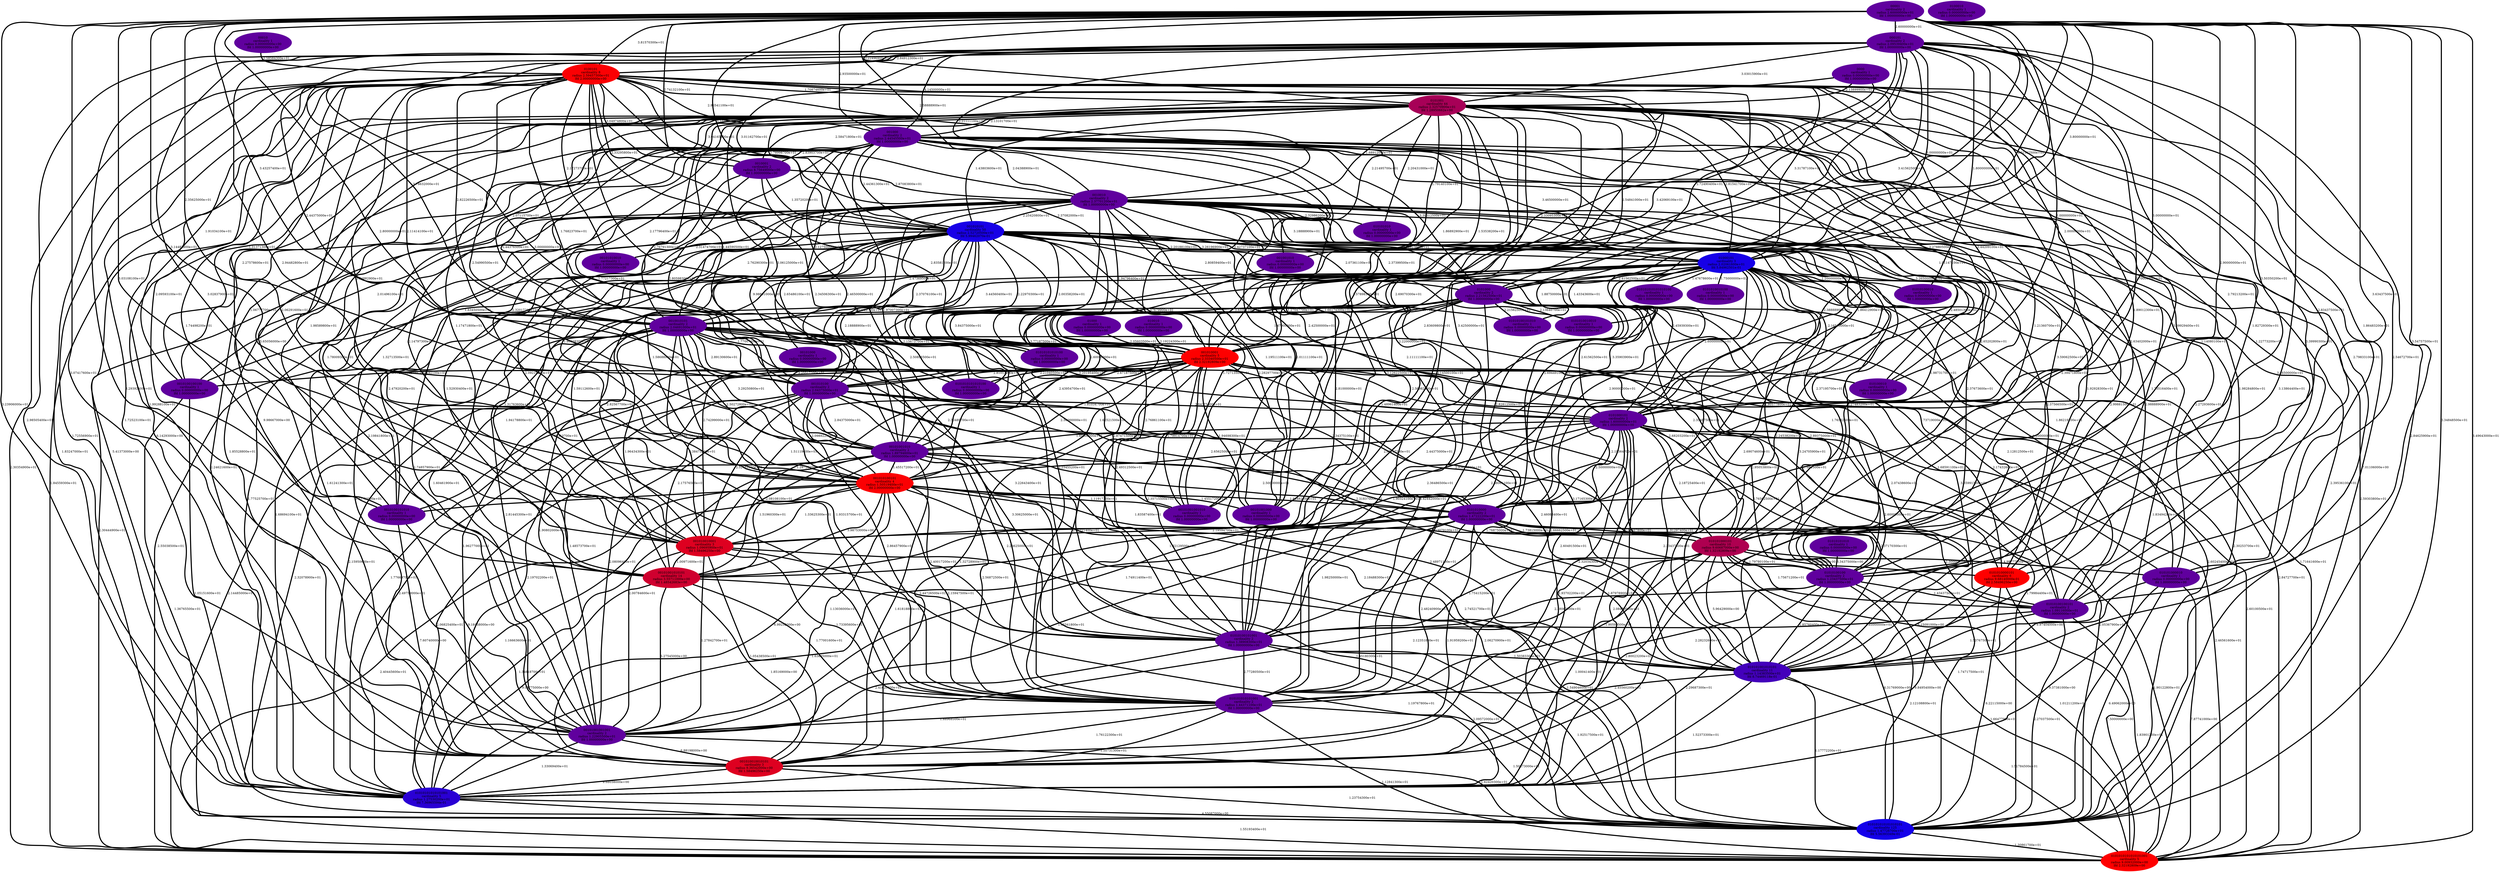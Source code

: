 graph parent_cardinality_optimal_16 {
    edge[style=solid, penwidth="5", labeldistance="10"]
    01010101010100 [label="01010101010100\ncardinality 1\nradius 0.00000000e+00\nlfd 1.00000000e+00", color="#60009E", style="filled"]
    001010001 [label="001010001\ncardinality 5\nradius 2.33340500e+01\nlfd 2.32192809e+00", color="#FE0000", style="filled"]
    00101001001010 [label="00101001001010\ncardinality 1\nradius 0.00000000e+00\nlfd 1.00000000e+00", color="#60009E", style="filled"]
    00101001000 [label="00101001000\ncardinality 1\nradius 0.00000000e+00\nlfd 1.00000000e+00", color="#60009E", style="filled"]
    01010101010101001 [label="01010101010101001\ncardinality 5\nradius 1.27530200e+01\nlfd 7.36965594e-01", color="#2A00D4", style="filled"]
    01010100100101 [label="01010100100101\ncardinality 2\nradius 1.09116000e+01\nlfd 1.00000000e+00", color="#60009E", style="filled"]
    001000 [label="001000\ncardinality 2\nradius 2.44545500e+01\nlfd 1.00000000e+00", color="#60009E", style="filled"]
    00101000 [label="00101000\ncardinality 1\nradius 0.00000000e+00\nlfd 1.00000000e+00", color="#60009E", style="filled"]
    010101010101010100 [label="010101010101010100\ncardinality 1\nradius 0.00000000e+00\nlfd 1.00000000e+00", color="#60009E", style="filled"]
    01010100010 [label="01010100010\ncardinality 1\nradius 0.00000000e+00\nlfd 1.00000000e+00", color="#60009E", style="filled"]
    0101010000101 [label="0101010000101\ncardinality 6\nradius 9.68140000e-01\nlfd 2.58496250e+00", color="#FE0000", style="filled"]
    01010100101001 [label="01010100101001\ncardinality 2\nradius 1.38908300e+01\nlfd 1.00000000e+00", color="#60009E", style="filled"]
    00010 [label="00010\ncardinality 1\nradius 0.00000000e+00\nlfd 1.00000000e+00", color="#60009E", style="filled"]
    0101010010010 [label="0101010010010\ncardinality 1\nradius 0.00000000e+00\nlfd 1.00000000e+00", color="#60009E", style="filled"]
    0101010000 [label="0101010000\ncardinality 2\nradius 1.47222200e+01\nlfd 1.00000000e+00", color="#60009E", style="filled"]
    0100101 [label="0100101\ncardinality 8\nradius 2.59457300e+01\nlfd 2.00000000e+00", color="#FB0003", style="filled"]
    001010101 [label="001010101\ncardinality 50\nradius 2.52720500e+01\nlfd 5.99462070e-01", color="#1800E6", style="filled"]
    001001010 [label="001001010\ncardinality 1\nradius 0.00000000e+00\nlfd 1.00000000e+00", color="#60009E", style="filled"]
    0101000101 [label="0101000101\ncardinality 2\nradius 1.60000000e+01\nlfd 1.00000000e+00", color="#60009E", style="filled"]
    0101010101010100 [label="0101010101010100\ncardinality 1\nradius 0.00000000e+00\nlfd 1.00000000e+00", color="#60009E", style="filled"]
    0010001 [label="0010001\ncardinality 2\nradius 8.75649000e+00\nlfd 1.00000000e+00", color="#60009E", style="filled"]
    01000 [label="01000\ncardinality 1\nradius 0.00000000e+00\nlfd 1.00000000e+00", color="#60009E", style="filled"]
    010101010 [label="010101010\ncardinality 1\nradius 0.00000000e+00\nlfd 1.00000000e+00", color="#60009E", style="filled"]
    001010010010101 [label="001010010010101\ncardinality 3\nradius 9.36542000e+00\nlfd 1.58496250e+00", color="#DE0020", style="filled"]
    001010100101 [label="001010100101\ncardinality 4\nradius 1.50519400e+01\nlfd 2.00000000e+00", color="#FB0003", style="filled"]
    010101010101001 [label="010101010101001\ncardinality 2\nradius 1.44371100e+01\nlfd 1.00000000e+00", color="#60009E", style="filled"]
    0101001 [label="0101001\ncardinality 44\nradius 2.32570900e+01\nlfd 1.28950662e+00", color="#A70057", style="filled"]
    0010010101 [label="0010010101\ncardinality 2\nradius 2.04691000e+01\nlfd 1.00000000e+00", color="#60009E", style="filled"]
    01010100100 [label="01010100100\ncardinality 2\nradius 1.23437500e+01\nlfd 1.00000000e+00", color="#60009E", style="filled"]
    00101001001001 [label="00101001001001\ncardinality 2\nradius 1.22905500e+01\nlfd 1.00000000e+00", color="#60009E", style="filled"]
    000101 [label="000101\ncardinality 2\nradius 2.09539400e+01\nlfd 1.00000000e+00", color="#60009E", style="filled"]
    010101000010 [label="010101000010\ncardinality 1\nradius 0.00000000e+00\nlfd 1.00000000e+00", color="#60009E", style="filled"]
    010101000101 [label="010101000101\ncardinality 10\nradius 9.60687000e+00\nlfd 1.32192809e+00", color="#AE0050", style="filled"]
    0010100101010 [label="0010100101010\ncardinality 1\nradius 0.00000000e+00\nlfd 1.00000000e+00", color="#60009E", style="filled"]
    00001 [label="00001\ncardinality 2\nradius 2.60000000e+01\nlfd 1.00000000e+00", color="#60009E", style="filled"]
    0000 [label="0000\ncardinality 1\nradius 0.00000000e+00\nlfd 1.00000000e+00", color="#60009E", style="filled"]
    00101001010 [label="00101001010\ncardinality 2\nradius 1.89794600e+01\nlfd 1.00000000e+00", color="#60009E", style="filled"]
    0101010010100 [label="0101010010100\ncardinality 1\nradius 0.00000000e+00\nlfd 1.00000000e+00", color="#60009E", style="filled"]
    0100010 [label="0100010\ncardinality 1\nradius 0.00000000e+00\nlfd 1.00000000e+00", color="#60009E", style="filled"]
    0010100100100 [label="0010100100100\ncardinality 1\nradius 0.00000000e+00\nlfd 1.00000000e+00", color="#60009E", style="filled"]
    010010 [label="010010\ncardinality 1\nradius 0.00000000e+00\nlfd 1.00000000e+00", color="#60009E", style="filled"]
    010101001010101 [label="010101001010101\ncardinality 11\nradius 1.14383500e+01\nlfd 8.74469118e-01", color="#4300BB", style="filled"]
    01010100101010 [label="01010100101010\ncardinality 1\nradius 0.00000000e+00\nlfd 1.00000000e+00", color="#60009E", style="filled"]
    001010100 [label="001010100\ncardinality 2\nradius 2.04375000e+01\nlfd 1.00000000e+00", color="#60009E", style="filled"]
    010100010 [label="010100010\ncardinality 1\nradius 0.00000000e+00\nlfd 1.00000000e+00", color="#60009E", style="filled"]
    0101010101010101001 [label="0101010101010101001\ncardinality 5\nradius 9.00932000e+00\nlfd 2.32192809e+00", color="#FE0000", style="filled"]
    0101000 [label="0101000\ncardinality 2\nradius 2.21562500e+01\nlfd 1.00000000e+00", color="#60009E", style="filled"]
    010101010101010101 [label="010101010101010101\ncardinality 125\nradius 1.47726700e+01\nlfd 5.56393349e-01", color="#1400EA", style="filled"]
    0010010 [label="0010010\ncardinality 2\nradius 2.37701200e+01\nlfd 1.00000000e+00", color="#60009E", style="filled"]
    01010101010 [label="01010101010\ncardinality 1\nradius 0.00000000e+00\nlfd 1.00000000e+00", color="#60009E", style="filled"]
    00101010010 [label="00101010010\ncardinality 1\nradius 0.00000000e+00\nlfd 1.00000000e+00", color="#60009E", style="filled"]
    00101001010101 [label="00101001010101\ncardinality 14\nradius 3.55711000e+00\nlfd 1.48542683e+00", color="#CF002F", style="filled"]
    001010010001 [label="001010010001\ncardinality 3\nradius 1.09695900e+01\nlfd 1.58496250e+00", color="#DE0020", style="filled"]
    01000101 [label="01000101\ncardinality 3\nradius 2.02061600e+01\nlfd 5.84962501e-01", color="#1700E7", style="filled"]
    0101001 -- 010101001010101 [label="1.73516400e+01"]
    001010100 -- 00101001001001 [label="2.08096400e+01"]
    001000 -- 01010100100 [label="3.59062500e+01"]
    010101001010101 -- 010101010101001 [label="2.45560200e+01"]
    0100101 -- 001010101 [label="2.33295800e+01"]
    001010100101 -- 010101010101010101 [label="1.45180300e+01"]
    0101001 -- 0101010000101 [label="1.14080100e+01"]
    00001 -- 01000101 [label="3.80000000e+01"]
    010101010101001 -- 00101001001001 [label="1.88968500e+01"]
    01000101 -- 001010010001 [label="2.82567700e+01"]
    001000 -- 0010100101010 [label="1.98589800e+01"]
    0101001 -- 001010100101 [label="9.98801000e+00"]
    0101001 -- 010101000101 [label="1.21360700e+01"]
    0000 -- 001010101 [label="1.78998700e+01"]
    0101000 -- 001010100101 [label="2.43954700e+01"]
    0100101 -- 0010010101 [label="2.82226500e+01"]
    001010001 -- 0101010000101 [label="2.17881500e+01"]
    0010100101010 -- 00101001001001 [label="9.18458000e+00"]
    0101001 -- 001001010 [label="1.79140100e+01"]
    00001 -- 010101000101 [label="3.50350200e+01"]
    0101000 -- 010101010101010101 [label="2.60245400e+01"]
    00001 -- 01010100101001 [label="3.42500000e+01"]
    001000 -- 010101000101 [label="2.65202800e+01"]
    010101000101 -- 010101010101001 [label="1.90598500e+01"]
    0010010101 -- 001010001 [label="2.66923300e+01"]
    001010101 -- 0101010000101 [label="2.37566500e+01"]
    01000101 -- 001010100101 [label="3.25517200e+01"]
    001000 -- 001010010001 [label="2.14797300e+01"]
    0010010101 -- 01010101010101001 [label="2.15950600e+01"]
    01000101 -- 001010100 [label="3.84375000e+01"]
    0101001 -- 01010101010100 [label="1.86892900e+01"]
    0010010 -- 0101010101010101001 [label="2.30444900e+01"]
    0100101 -- 0101010101010101001 [label="2.30354900e+01"]
    0101010000 -- 001010010010101 [label="1.91959200e+01"]
    0101001 -- 010101010101010101 [label="7.01106000e+00"]
    0101001 -- 00101001010101 [label="5.65056000e+00"]
    00101001010101 -- 01010101010101001 [label="9.08775000e+00"]
    000101 -- 01010100100 [label="2.83437500e+01"]
    001010101 -- 00101001001001 [label="1.60461900e+01"]
    001010001 -- 0010100100100 [label="1.84192100e+01"]
    0101001 -- 0101010000 [label="1.86412900e+01"]
    01010100100 -- 010101010101001 [label="2.28232600e+01"]
    010101000101 -- 010101010101010101 [label="6.31769000e+00"]
    000101 -- 0101010000 [label="2.70000000e+01"]
    01010101010101001 -- 010101010101010101 [label="4.55087000e+00"]
    001000 -- 0010010 [label="2.04388900e+01"]
    001010010010101 -- 010101010101010101 [label="1.23754300e+01"]
    00001 -- 0101001 [label="3.22496900e+01"]
    0010001 -- 001010100 [label="2.80598300e+01"]
    010101000101 -- 0101010101010101001 [label="1.01211200e+01"]
    001010101 -- 0101010000 [label="2.69449100e+01"]
    00001 -- 0010010 [label="2.58888900e+01"]
    001010100101 -- 0101010101010101001 [label="2.40445600e+01"]
    001010010001 -- 010101010101010101 [label="1.54904600e+01"]
    0010010 -- 01000101 [label="3.18888900e+01"]
    0101001 -- 00101001000 [label="1.66174300e+01"]
    001010100101 -- 01010101010101001 [label="1.16663600e+01"]
    0010010 -- 010101000101 [label="1.98731700e+01"]
    001010101 -- 001010010010101 [label="1.41752900e+01"]
    001010101 -- 00101010010 [label="2.31474700e+01"]
    0101000101 -- 010101010101010101 [label="2.05367900e+01"]
    0101010000 -- 00101001001001 [label="1.95341800e+01"]
    001010101 -- 00101001010 [label="2.15673700e+01"]
    001000 -- 0010001 [label="2.83903700e+01"]
    001010001 -- 010100010 [label="2.32543100e+01"]
    001010101 -- 0010100100100 [label="1.63450500e+01"]
    01000101 -- 010101001010101 [label="1.68591100e+01"]
    001000 -- 00101001001010 [label="1.67900000e+01"]
    010101000010 -- 010101001010101 [label="9.97404000e+00"]
    0010010101 -- 00101000 [label="1.77007400e+01"]
    00001 -- 001010010001 [label="3.03108100e+01"]
    0101000101 -- 00101001010 [label="1.60000000e+01"]
    01000101 -- 0101010101010101001 [label="1.71641600e+01"]
    0010010101 -- 01010100101001 [label="3.22643400e+01"]
    00001 -- 0010010101 [label="3.43257400e+01"]
    001010100101 -- 010101010101001 [label="2.15947500e+01"]
    01000101 -- 01010101010101001 [label="2.65407800e+01"]
    01010101010 -- 01010100100 [label="8.34375000e+00"]
    010101010101001 -- 001010010010101 [label="1.76122300e+01"]
    0010010 -- 0101000 [label="2.93923600e+01"]
    001000 -- 00101001000 [label="2.42500000e+01"]
    001010100 -- 01010101010101001 [label="2.49759000e+01"]
    0101000 -- 01010101010101001 [label="2.60491500e+01"]
    001000 -- 00101001001001 [label="2.19841800e+01"]
    010101000101 -- 01010100101001 [label="1.75415200e+01"]
    0101000 -- 001010100 [label="3.77187500e+01"]
    0010100100100 -- 010101010101010101 [label="1.36765500e+01"]
    0101001 -- 0101010101010100 [label="1.44590500e+01"]
    00001 -- 01010100100 [label="3.63437500e+01"]
    001000 -- 0101010101010101001 [label="2.59303800e+01"]
    0100101 -- 0010100101010 [label="2.09593100e+01"]
    0101000101 -- 00101001010101 [label="1.90324100e+01"]
    01010100100 -- 010101001010101 [label="1.85760400e+01"]
    0101001 -- 010101010 [label="2.20431000e+01"]
    0100101 -- 001001010 [label="2.21495700e+01"]
    0101010000 -- 010101010101001 [label="2.48240900e+01"]
    0010100100100 -- 01010101010101001 [label="1.05151600e+01"]
    000101 -- 0010010101 [label="3.78632000e+01"]
    0101001 -- 00101001001001 [label="9.98667000e+00"]
    01000 -- 001010001 [label="2.05603500e+01"]
    01000101 -- 0101010010100 [label="1.75000000e+01"]
    00001 -- 001000 [label="2.93500000e+01"]
    0010010101 -- 010101000101 [label="2.68203200e+01"]
    00001 -- 001010001 [label="2.86099100e+01"]
    01010100100 -- 01010100101001 [label="2.38062500e+01"]
    0100101 -- 00101001001010 [label="2.34506300e+01"]
    001010001 -- 001010100101 [label="1.62521500e+01"]
    001010001 -- 01010100100 [label="2.95053800e+01"]
    000101 -- 01000101 [label="3.00000000e+01"]
    001010001 -- 0010100101010 [label="1.59310700e+01"]
    001000 -- 01000101 [label="3.46500000e+01"]
    0101000101 -- 01010100101001 [label="1.76875000e+01"]
    00010 -- 0100101 [label="2.58584300e+01"]
    0100101 -- 00101001010101 [label="1.74498200e+01"]
    0101001 -- 0101000 [label="2.54841000e+01"]
    001010100 -- 010101001010101 [label="3.13079100e+01"]
    001010001 -- 010101001010101 [label="2.46083400e+01"]
    0010010 -- 0101010101010100 [label="2.37076100e+01"]
    001000 -- 00101001010 [label="2.46500000e+01"]
    0010001 -- 0010010101 [label="2.76791300e+01"]
    0101001 -- 00101001001010 [label="1.27047700e+01"]
    0101000 -- 00101001010 [label="2.67187500e+01"]
    000101 -- 01010100101001 [label="2.22000000e+01"]
    001010100 -- 010101010101001 [label="2.86457900e+01"]
    0010010101 -- 010101001010101 [label="3.17165300e+01"]
    0101001 -- 01010100100101 [label="2.79833100e+01"]
    0101001 -- 01010100100 [label="2.63402000e+01"]
    0100101 -- 01010101010101001 [label="1.72556900e+01"]
    01000101 -- 0101010000 [label="2.90000000e+01"]
    0101001 -- 0010100101010 [label="1.06777700e+01"]
    001010101 -- 0101000 [label="2.80859400e+01"]
    001010101 -- 010101010101010101 [label="1.91297400e+01"]
    01000101 -- 01010100010 [label="1.20000000e+01"]
    00001 -- 0101010000 [label="2.90000000e+01"]
    00001 -- 0101000101 [label="3.00000000e+01"]
    001000 -- 01010101010101001 [label="2.24621600e+01"]
    0010010 -- 0010100101010 [label="1.32713500e+01"]
    0101001 -- 001010010010101 [label="6.14293000e+00"]
    001000 -- 01010100100101 [label="3.46500000e+01"]
    001010010010101 -- 01010101010101001 [label="9.68038000e+00"]
    01000101 -- 01010100100101 [label="1.20000000e+01"]
    0010010 -- 010101010101010101 [label="1.83494200e+01"]
    001010001 -- 001010010001 [label="1.51119600e+01"]
    0101001 -- 001010001 [label="1.53538200e+01"]
    010101001010101 -- 01010101010101001 [label="1.52373300e+01"]
    0010010 -- 010101010 [label="2.32986200e+01"]
    001010101 -- 001001010 [label="2.20188100e+01"]
    00101001010 -- 001010010001 [label="2.08108100e+01"]
    0101000 -- 010101001010101 [label="2.07438600e+01"]
    00001 -- 001010100 [label="2.35625000e+01"]
    00101001010 -- 0101010000 [label="2.50000000e+01"]
    0101010000 -- 010101000101 [label="1.73815000e+01"]
    001000 -- 001010100101 [label="2.32017200e+01"]
    0100101 -- 00101001010 [label="2.54990500e+01"]
    01010101010101001 -- 0101010101010101001 [label="1.55193400e+01"]
    0101000 -- 010101010101001 [label="3.42442000e+01"]
    00101001010 -- 010101001010101 [label="2.48971100e+01"]
    00101001010 -- 010101010101001 [label="2.56872500e+01"]
    0010010 -- 001010001 [label="1.94796400e+01"]
    00001 -- 0101010101010101001 [label="3.49643000e+01"]
    0100101 -- 001010010010101 [label="1.72523100e+01"]
    0010010101 -- 00101001010101 [label="1.96434300e+01"]
    00101001010 -- 01010100101001 [label="2.26625000e+01"]
    00001 -- 010101001010101 [label="3.54757500e+01"]
    010101000101 -- 0101010000101 [label="2.80600000e+00"]
    0101001 -- 0101000101 [label="1.91147100e+01"]
    0010010 -- 0101000101 [label="2.38888900e+01"]
    001000 -- 001010100 [label="3.06125000e+01"]
    0010010 -- 0101010000 [label="2.11111100e+01"]
    0101000 -- 00101001001001 [label="2.81445300e+01"]
    0101000 -- 001010010010101 [label="2.66662500e+01"]
    001010100101 -- 010101001010101 [label="2.18488300e+01"]
    000101 -- 001010100 [label="2.44375000e+01"]
    0101001 -- 010100010 [label="2.27880500e+01"]
    000101 -- 010101010101001 [label="3.14500100e+01"]
    0101000101 -- 0101010101010101001 [label="2.46561600e+01"]
    010101000010 -- 0101010101010101001 [label="7.87741000e+00"]
    0100101 -- 001010010001 [label="2.06291600e+01"]
    001010101 -- 0010100101010 [label="1.51287900e+01"]
    01000101 -- 00101001010 [label="2.60000000e+01"]
    0101001 -- 0010100100100 [label="1.01371300e+01"]
    0010010101 -- 001010010001 [label="2.06586700e+01"]
    0100101 -- 0101010000 [label="2.69070300e+01"]
    01000101 -- 0101000101 [label="2.60000000e+01"]
    001010001 -- 00101001000 [label="1.94698300e+01"]
    001010101 -- 01010101010101001 [label="1.68694100e+01"]
    0101001 -- 0010010101 [label="2.07115700e+01"]
    010101010101001 -- 01010101010101001 [label="1.50731300e+01"]
    001000 -- 0010010101 [label="2.17796400e+01"]
    000101 -- 010100010 [label="2.00000000e+01"]
    001010010001 -- 00101001001001 [label="1.27842700e+01"]
    0100101 -- 001010100 [label="2.11414100e+01"]
    0101010000 -- 0101010101010101001 [label="1.90122800e+01"]
    00001 -- 010101010101001 [label="3.35903900e+01"]
    001010100 -- 010101000101 [label="2.93874000e+01"]
    000101 -- 0101000101 [label="2.00000000e+01"]
    0010010 -- 001010010010101 [label="1.61241300e+01"]
    010101000101 -- 01010100100101 [label="1.75671200e+01"]
    001000 -- 001010010010101 [label="1.85528800e+01"]
    0101010000 -- 00101001010101 [label="1.82129500e+01"]
    010101000010 -- 01010101010101001 [label="9.37381000e+00"]
    0010001 -- 001010001 [label="2.83581200e+01"]
    001010100 -- 0101010000 [label="2.65625000e+01"]
    001010100101 -- 00101001001001 [label="1.13036000e+01"]
    0100101 -- 0010001 [label="3.04974800e+01"]
    0010010 -- 00101001001010 [label="1.19511100e+01"]
    001010010001 -- 001010010010101 [label="1.05438500e+01"]
    0101001 -- 001010101 [label="1.43803600e+01"]
    0010010101 -- 01010100100 [label="3.24705900e+01"]
    01010100101001 -- 010101010101010101 [label="1.92517500e+01"]
    0100101 -- 010101010101001 [label="2.47920200e+01"]
    0010010101 -- 001010100101 [label="2.50272800e+01"]
    01000101 -- 010101000010 [label="1.86219100e+01"]
    001010010001 -- 01010101010101001 [label="1.34618700e+01"]
    000101 -- 0101001 [label="3.03015900e+01"]
    01010100100 -- 0101010101010101001 [label="1.66477900e+01"]
    00101001010101 -- 010101010101010101 [label="1.19767800e+01"]
    0101000101 -- 00101001001001 [label="1.74911400e+01"]
    001010010001 -- 010101010101001 [label="1.73395600e+01"]
    0010010101 -- 00101001010 [label="3.29250800e+01"]
    0101000 -- 001010010001 [label="2.74299000e+01"]
    001010001 -- 0101010101010101001 [label="2.60100500e+01"]
    0100101 -- 01010100100101 [label="3.39990300e+01"]
    001000 -- 001010101 [label="2.44361300e+01"]
    0101000 -- 01010100100 [label="2.89375000e+01"]
    001010001 -- 01010101010101001 [label="1.77669700e+01"]
    001010001 -- 0101000101 [label="2.56982900e+01"]
    0101010000 -- 01010100100101 [label="2.30000000e+01"]
    0101000 -- 001010001 [label="2.83609800e+01"]
    001010101 -- 010100010 [label="2.48501300e+01"]
    0101010000 -- 01010100100 [label="2.33437500e+01"]
    00101001010 -- 010101010101010101 [label="2.06270900e+01"]
    0101010000 -- 010101001010101 [label="1.87978900e+01"]
    0010010101 -- 0101010101010101001 [label="2.14485000e+01"]
    001010101 -- 0101000101 [label="2.45939300e+01"]
    0101001 -- 0010010 [label="1.68912000e+01"]
    0100101 -- 0101010000101 [label="1.82729300e+01"]
    01000101 -- 01010100101001 [label="2.44375000e+01"]
    0010010 -- 010101010101001 [label="2.38473200e+01"]
    010101000101 -- 01010100100 [label="1.79780100e+01"]
    010101000101 -- 010101000010 [label="4.98777000e+00"]
    00101001010 -- 01010101010101001 [label="2.06825400e+01"]
    001010101 -- 001010001 [label="2.00358200e+01"]
    00101001001001 -- 001010010010101 [label="6.88198000e+00"]
    001010100101 -- 001010010001 [label="1.33625300e+01"]
    0101010000101 -- 0101010101010101001 [label="7.50000000e+00"]
    001000 -- 010101010101001 [label="2.30489700e+01"]
    0101010000101 -- 010101001010101 [label="8.15091000e+00"]
    00101001010 -- 001010100101 [label="1.45517200e+01"]
    001010100101 -- 00101001000 [label="1.45517200e+01"]
    000101 -- 001010100101 [label="2.94482800e+01"]
    00101001010101 -- 010101010101001 [label="1.77001600e+01"]
    010101000101 -- 01010101010101001 [label="1.00041400e+01"]
    000101 -- 01010100010 [label="1.80000000e+01"]
    0010010 -- 01010100100 [label="2.37673600e+01"]
    0101000101 -- 01010100100101 [label="2.60000000e+01"]
    0101000101 -- 010101001010101 [label="2.37170300e+01"]
    001010101 -- 001010100101 [label="1.58688900e+01"]
    0000 -- 0101001 [label="2.13899900e+01"]
    001010101 -- 010101000010 [label="2.27293600e+01"]
    001001010 -- 001010001 [label="1.57679900e+01"]
    0101000101 -- 01010100100 [label="2.76562500e+01"]
    0010010101 -- 0101000101 [label="3.20195400e+01"]
    0010010101 -- 00101001001001 [label="1.90802000e+01"]
    0101000 -- 01010100101001 [label="2.49312500e+01"]
    0101000 -- 0101010101010101001 [label="2.84727700e+01"]
    001010101 -- 00101001010101 [label="1.31763600e+01"]
    0101001 -- 0101010101010101001 [label="1.84559300e+01"]
    001010001 -- 0101010000 [label="2.34375100e+01"]
    0010100101010 -- 001010010010101 [label="7.60740000e+00"]
    0101010000 -- 010101010101010101 [label="1.74717500e+01"]
    010101010101001 -- 0101010101010101001 [label="1.12841300e+01"]
    000101 -- 001000 [label="4.14500000e+01"]
    0101000101 -- 001010010001 [label="2.36486500e+01"]
    0100101 -- 01000101 [label="3.31787100e+01"]
    0101000 -- 0010010101 [label="3.63301100e+01"]
    001010100101 -- 001010010010101 [label="6.99252000e+00"]
    0101000101 -- 010101000101 [label="2.18725400e+01"]
    010101000101 -- 010101001010101 [label="5.96429000e+00"]
    001000 -- 010101001010101 [label="2.99881500e+01"]
    010101000101 -- 00101001001001 [label="2.12351800e+01"]
    001010100 -- 010101010101010101 [label="2.74521700e+01"]
    001000 -- 01010100101001 [label="2.81000000e+01"]
    001010001 -- 01010100100101 [label="3.35991300e+01"]
    001010100 -- 01010100101001 [label="3.30625000e+01"]
    001010100101 -- 0010100101010 [label="1.16991400e+01"]
    001010001 -- 0101010101010100 [label="2.21040500e+01"]
    0100101 -- 0101001 [label="1.70874600e+01"]
    0101000101 -- 01010101010101001 [label="2.08470000e+01"]
    00001 -- 001010101 [label="3.10193100e+01"]
    0100101 -- 0010100100100 [label="1.91034100e+01"]
    001010001 -- 00101001001010 [label="1.79914700e+01"]
    00001 -- 01010101010101001 [label="3.23906000e+01"]
    0100101 -- 001000 [label="2.96541100e+01"]
    01000101 -- 001010001 [label="3.66767300e+01"]
    0010010101 -- 0101010000 [label="2.50000000e+01"]
    001010100 -- 0101000101 [label="2.64375000e+01"]
    0100101 -- 01010100101001 [label="2.50896500e+01"]
    000101 -- 001010101 [label="3.01162700e+01"]
    000101 -- 00101001001001 [label="3.29392400e+01"]
    001010101 -- 0101010101010100 [label="1.97007300e+01"]
    001010001 -- 00101001010101 [label="1.29726400e+01"]
    00101001001001 -- 01010101010101001 [label="1.33069400e+01"]
    001010100 -- 001010010010101 [label="2.19702200e+01"]
    0010010 -- 001010101 [label="2.25420800e+01"]
    0101001 -- 00101001010 [label="1.77217300e+01"]
    010010 -- 001010001 [label="2.19224300e+01"]
    01010100100101 -- 010101001010101 [label="1.53767500e+01"]
    00001 -- 0100101 [label="3.81570300e+01"]
    0100101 -- 0010010 [label="3.04165800e+01"]
    000101 -- 010101000101 [label="2.79213200e+01"]
    0010010 -- 010101001010101 [label="2.24538200e+01"]
    001010001 -- 001010010010101 [label="1.32728900e+01"]
    01000101 -- 010101000101 [label="1.80577800e+01"]
    0100101 -- 010101010101010101 [label="1.83247000e+01"]
    0010010 -- 010101000010 [label="1.98284800e+01"]
    0010010 -- 001010100101 [label="1.86628300e+01"]
    00001 -- 00101001001001 [label="3.07417600e+01"]
    00001 -- 001010100101 [label="3.14482800e+01"]
    0010010 -- 001010100 [label="2.65486100e+01"]
    0101010000101 -- 010101010101010101 [label="6.22115000e+00"]
    000101 -- 0100101 [label="2.84912300e+01"]
    010101000101 -- 001010010010101 [label="1.80023200e+01"]
    0010010101 -- 0010100101010 [label="1.94178800e+01"]
    01000101 -- 0101000 [label="2.41562500e+01"]
    0101001 -- 001010010001 [label="1.17471800e+01"]
    00001 -- 000101 [label="2.60000000e+01"]
    0010010 -- 00101001010 [label="2.18888900e+01"]
    01010100100101 -- 01010100101001 [label="1.85000000e+01"]
    01000101 -- 0101010010010 [label="1.43343600e+01"]
    0100101 -- 010101001010101 [label="2.39471800e+01"]
    0101000101 -- 010101010101001 [label="2.32034300e+01"]
    00101001001001 -- 010101010101010101 [label="1.62420300e+01"]
    0010010 -- 01010101010101001 [label="1.77525700e+01"]
    0101001 -- 001000 [label="2.13101700e+01"]
    0101000 -- 0101010000 [label="2.82812500e+01"]
    0101000101 -- 001010010010101 [label="1.93702200e+01"]
    000101 -- 00101001010 [label="3.00000000e+01"]
    000101 -- 010101010101010101 [label="2.84625900e+01"]
    001000 -- 0101000 [label="3.39312500e+01"]
    001010001 -- 01010100101001 [label="2.35715500e+01"]
    01000101 -- 01010100100 [label="1.76562500e+01"]
    01000101 -- 0010010101 [label="3.44560400e+01"]
    01010100100 -- 01010100100101 [label="1.43437500e+01"]
    001010101 -- 01010100100 [label="3.27483200e+01"]
    0100101 -- 001010100101 [label="1.84882900e+01"]
    01000101 -- 0101010000101 [label="1.73719000e+01"]
    001010001 -- 010101000010 [label="2.17432600e+01"]
    001010001 -- 001010100 [label="2.81012900e+01"]
    001000 -- 010101010101010101 [label="2.39536100e+01"]
    000101 -- 0010010 [label="3.21111100e+01"]
    00001 -- 0101000 [label="4.01562500e+01"]
    000101 -- 001010010001 [label="3.02837900e+01"]
    000101 -- 010101001010101 [label="2.54672700e+01"]
    0010010101 -- 010101010101010101 [label="2.32078900e+01"]
    01010100101001 -- 00101001001001 [label="2.41620400e+01"]
    01010100100101 -- 0101010101010101001 [label="1.83901200e+01"]
    0010001 -- 0010010 [label="2.87083800e+01"]
    001010100 -- 001010010001 [label="2.52483100e+01"]
    001010101 -- 001010010001 [label="1.59112600e+01"]
    00001 -- 001010010010101 [label="3.13864400e+01"]
    0010010101 -- 010101010101001 [label="1.93315700e+01"]
    010101010101001 -- 010101010101010101 [label="1.50373000e+01"]
    001000 -- 0101010000 [label="2.16500000e+01"]
    0010010 -- 01010100101010 [label="2.07361100e+01"]
    001010101 -- 00101001000 [label="2.28297700e+01"]
    00001 -- 0010001 [label="2.74132100e+01"]
    0100101 -- 00101001000 [label="2.57898300e+01"]
    0100101 -- 010101000101 [label="1.89012300e+01"]
    001010101 -- 010101000101 [label="2.37195700e+01"]
    001010101 -- 01010100101001 [label="2.87471500e+01"]
    0101000 -- 010101000101 [label="2.35487500e+01"]
    0010010 -- 01010100100101 [label="2.98888900e+01"]
    0101000101 -- 0101010000 [label="2.50000000e+01"]
    001010101 -- 00101001001010 [label="1.72713500e+01"]
    001010100 -- 00101001010 [label="2.84375000e+01"]
    0101000 -- 01010100101010 [label="2.21562500e+01"]
    001000 -- 00101001010101 [label="1.78009300e+01"]
    0100101 -- 0101000 [label="2.72490400e+01"]
    001010010001 -- 00101001010101 [label="1.00971600e+01"]
    001010100 -- 00101001010101 [label="2.17576500e+01"]
    0010010 -- 001010010001 [label="2.09219200e+01"]
    01000101 -- 010101010101010100 [label="1.47678600e+01"]
    0101001 -- 01010101010101001 [label="5.41373000e+00"]
    00101001010 -- 001010010010101 [label="1.61818800e+01"]
    001010010001 -- 01010100101001 [label="2.44726500e+01"]
    0100101 -- 0101010101010100 [label="1.76823700e+01"]
    01010100101001 -- 010101010101001 [label="2.77280500e+01"]
    010101001010101 -- 010101010101010101 [label="1.17772200e+01"]
    000101 -- 001010001 [label="3.42069100e+01"]
    0100101 -- 010101000010 [label="1.86483200e+01"]
    00101001010 -- 010101000101 [label="2.31837000e+01"]
    0100101 -- 00101010010 [label="2.17273700e+01"]
    001010101 -- 01000101 [label="3.26196900e+01"]
    0010010 -- 0101010000101 [label="1.92928300e+01"]
    0101001 -- 001010100 [label="2.44376500e+01"]
    0101001 -- 010101010101001 [label="1.48961400e+01"]
    0101010000 -- 001010010001 [label="2.19594700e+01"]
    01010100100 -- 010101010101010101 [label="2.12108800e+01"]
    0101010000 -- 01010100101001 [label="1.98250000e+01"]
    0000 -- 001010001 [label="2.33095300e+01"]
    00101001010 -- 00101001010101 [label="1.51960300e+01"]
    00101001010101 -- 001010010010101 [label="1.85169000e+00"]
    001010101 -- 010101001010101 [label="2.69074600e+01"]
    0101000 -- 0101010010010 [label="2.13640700e+01"]
    001010001 -- 010101010101010101 [label="1.79984400e+01"]
    001010101 -- 01010101010100 [label="2.22970300e+01"]
    001000 -- 0101000101 [label="3.26500000e+01"]
    00101001010101 -- 00101001001001 [label="6.27545000e+00"]
    010101001010101 -- 0101010101010101001 [label="1.51784500e+01"]
    0100101 -- 01010100100 [label="3.09929400e+01"]
    0010010101 -- 01010101010100 [label="1.27655600e+01"]
    0010010 -- 00101001001001 [label="1.74857900e+01"]
    01010100100101 -- 010101010101010101 [label="2.27037500e+01"]
    001010100101 -- 0101010000 [label="1.64482800e+01"]
    001010001 -- 00101001010 [label="1.81034700e+01"]
    000101 -- 0101000 [label="3.41562500e+01"]
    0010010101 -- 001010010010101 [label="1.96277000e+01"]
    0101001 -- 01000101 [label="2.81541700e+01"]
    01000101 -- 010101010101010101 [label="2.30253700e+01"]
    001010001 -- 010101000101 [label="2.19364700e+01"]
    00101001010 -- 00101001001001 [label="2.00784600e+01"]
    00001 -- 010101010101010101 [label="3.34848500e+01"]
    01000101 -- 01010100101010 [label="1.88750000e+01"]
    0101001 -- 01010100101001 [label="2.12622500e+01"]
    0100101 -- 00101001001001 [label="1.99288100e+01"]
    010101010101010101 -- 0101010101010101001 [label="1.30861700e+01"]
    0010010 -- 00101001000 [label="2.01111100e+01"]
    0101001 -- 0010001 [label="2.58471800e+01"]
    0100101 -- 0101000101 [label="2.44209100e+01"]
    0010010101 -- 001010100 [label="2.89130600e+01"]
    001010100101 -- 010101000101 [label="1.83587400e+01"]
    001010101 -- 0101010101010101001 [label="2.55038500e+01"]
    001010100 -- 001010100101 [label="2.09892200e+01"]
    01010100101001 -- 010101001010101 [label="1.50383300e+01"]
    0100101 -- 001010001 [label="2.37082000e+01"]
    01000101 -- 010101010101001 [label="2.58061100e+01"]
    001010101 -- 001010100 [label="2.62922700e+01"]
    001010101 -- 0010010101 [label="2.47369500e+01"]
    0010010 -- 01010100101001 [label="2.76861100e+01"]
    01010100101001 -- 01010101010101001 [label="2.09572000e+01"]
    001010001 -- 00101001001001 [label="1.48573700e+01"]
    000101 -- 01010101010101001 [label="2.98505400e+01"]
    010101000010 -- 010101010101010101 [label="6.49062000e+00"]
    001010001 -- 010101010101001 [label="2.27221400e+01"]
    0010010 -- 0010100100100 [label="2.01496100e+01"]
    001000 -- 00101000 [label="2.12750000e+01"]
    0010010 -- 0101010010010 [label="2.37399500e+01"]
    0101000 -- 0101000101 [label="2.61562500e+01"]
    0010010 -- 0010010101 [label="2.76290300e+01"]
    0010010 -- 00101001010101 [label="1.52930400e+01"]
    0101010000 -- 01010101010101001 [label="1.63635000e+01"]
    001010100101 -- 01010100101001 [label="2.40017200e+01"]
    0101000 -- 01010100100101 [label="2.12812500e+01"]
    0010001 -- 001010101 [label="1.35720200e+01"]
    00001 -- 00101001010 [label="2.80000000e+01"]
    001000 -- 0010100100100 [label="2.27578600e+01"]
    001010101 -- 010101010101001 [label="2.23455200e+01"]
    01010100100 -- 01010101010101001 [label="2.29687300e+01"]
    001010100101 -- 00101001001010 [label="1.11917200e+01"]
    001000 -- 001010001 [label="2.42737100e+01"]
    0101000101 -- 001010100101 [label="2.05517200e+01"]
    0101001 -- 010101000010 [label="1.22773200e+01"]
    0101010000101 -- 01010101010101001 [label="9.84954000e+00"]
    001010100101 -- 00101001010101 [label="5.98753000e+00"]
}

